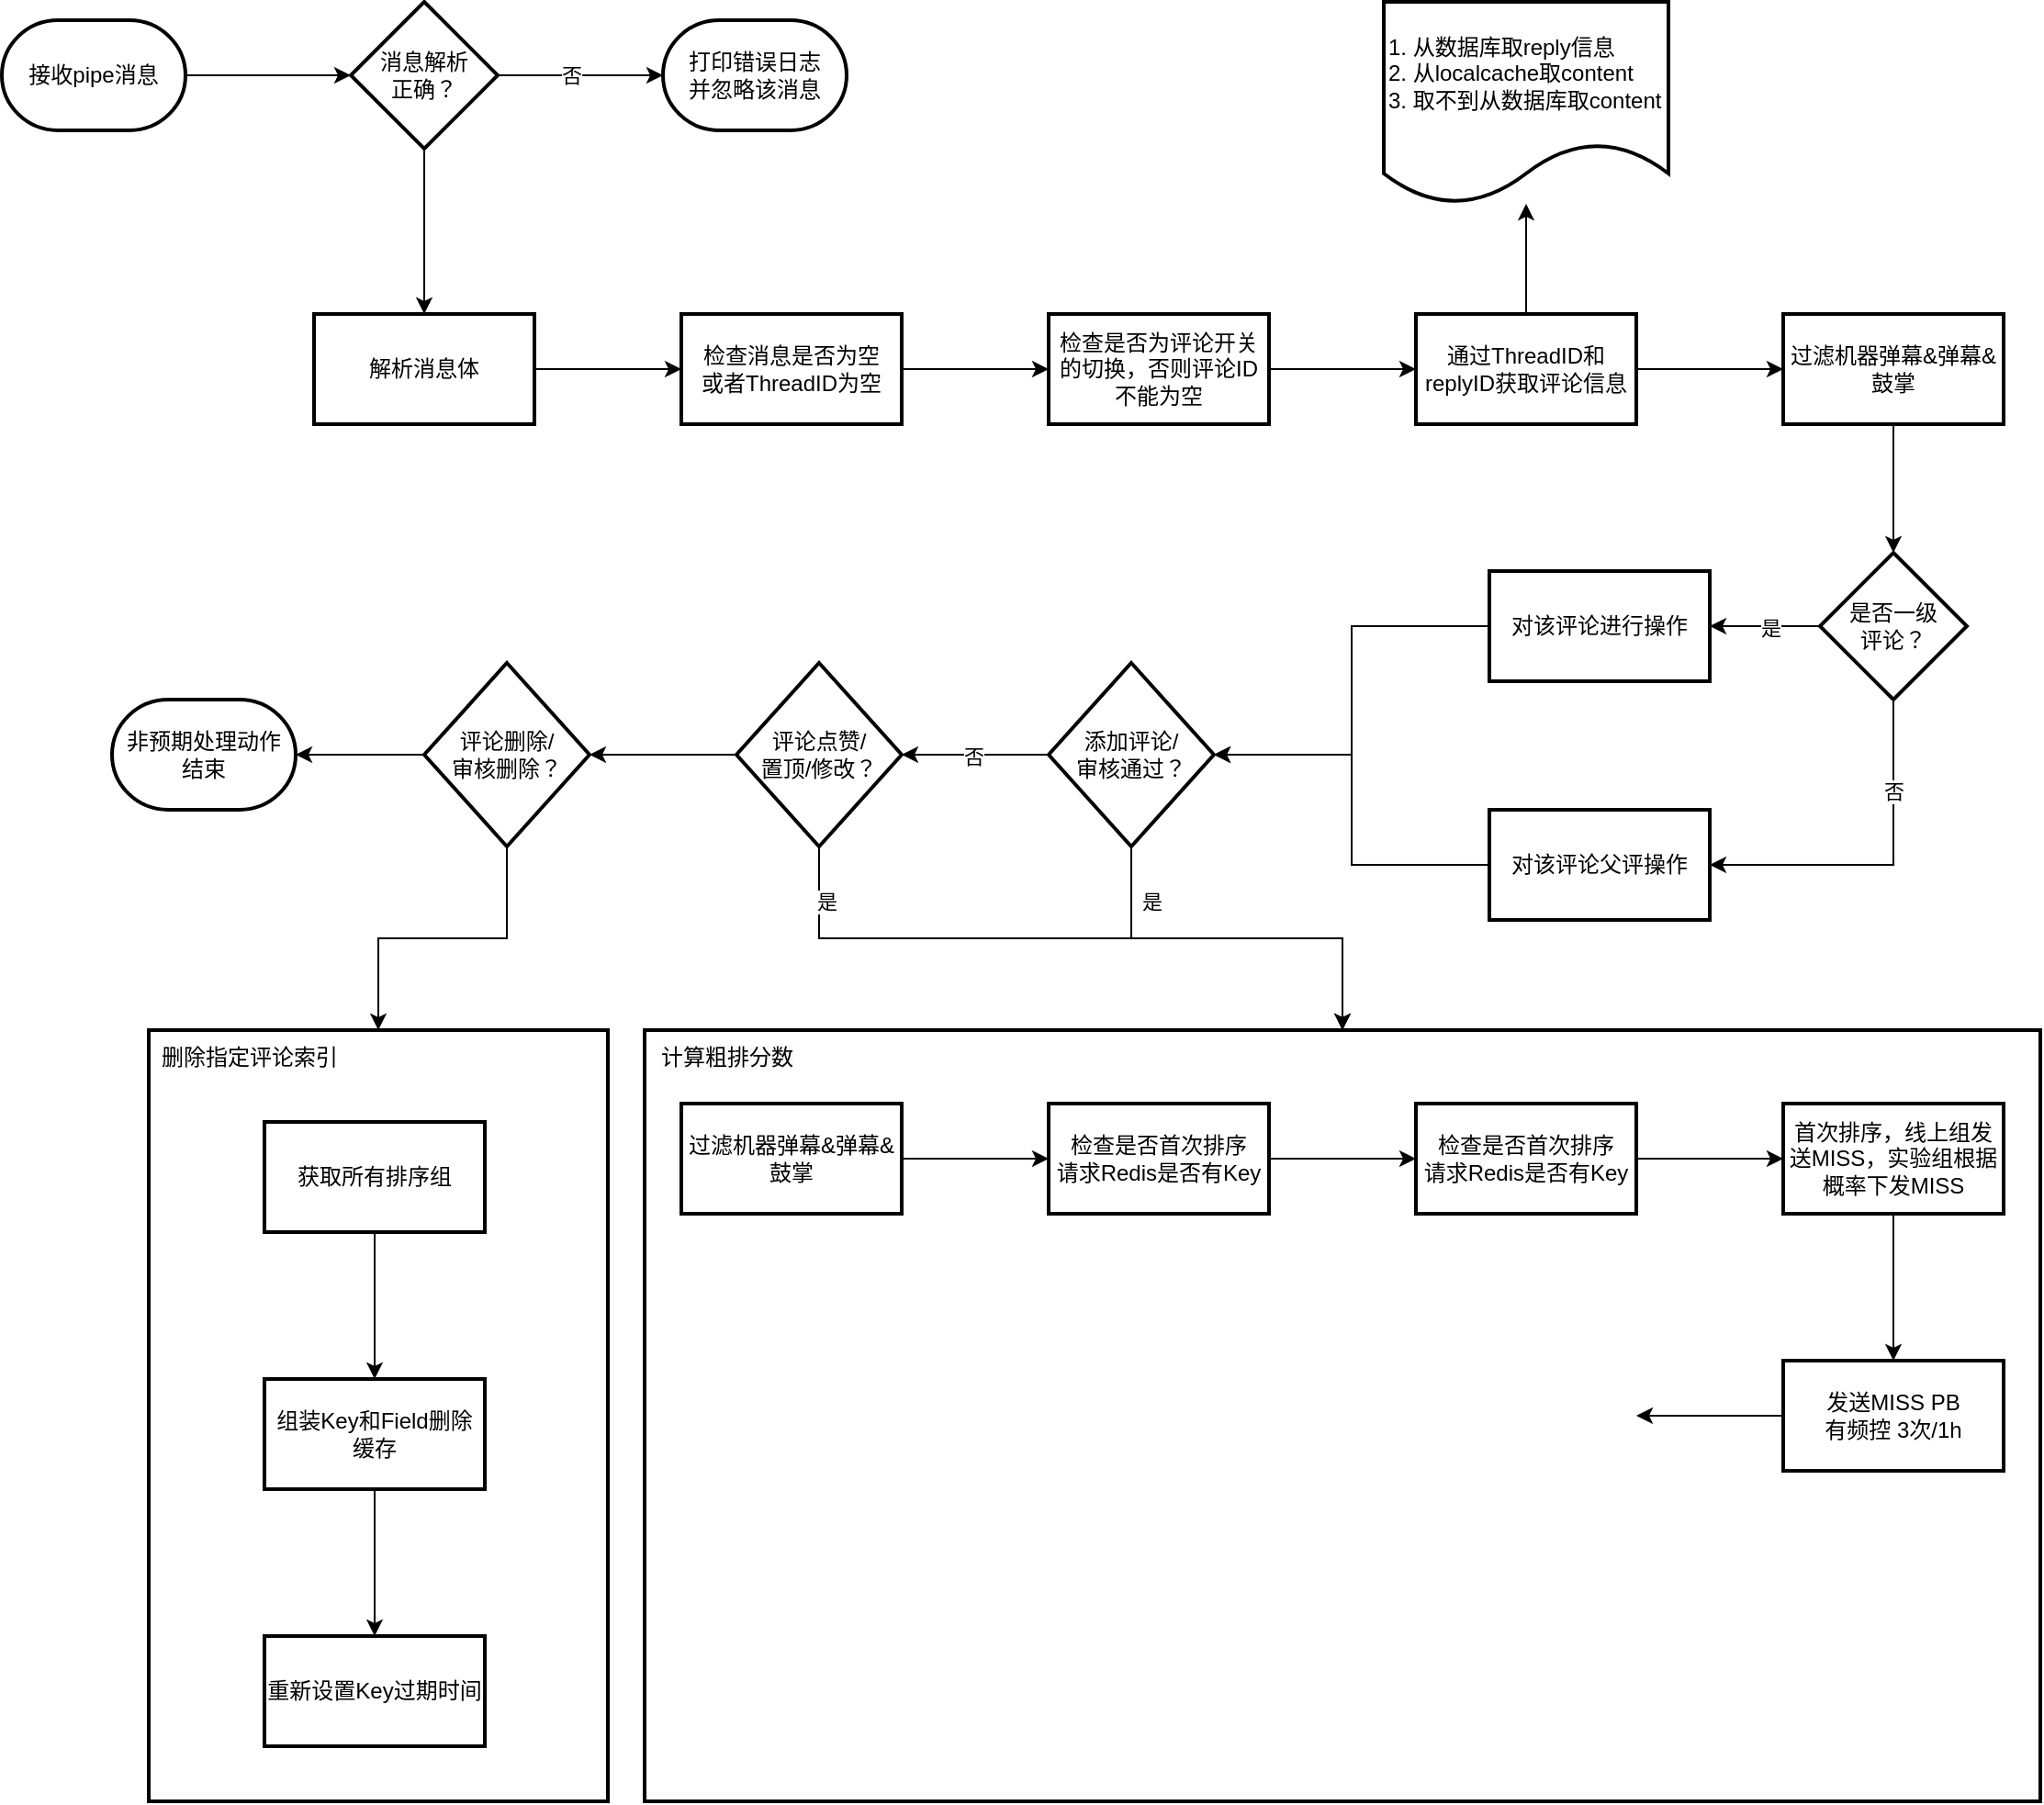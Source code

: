 <mxfile version="24.7.10">
  <diagram id="C5RBs43oDa-KdzZeNtuy" name="Page-1">
    <mxGraphModel dx="1103" dy="604" grid="1" gridSize="10" guides="1" tooltips="1" connect="1" arrows="1" fold="1" page="1" pageScale="1" pageWidth="827" pageHeight="1169" math="0" shadow="0">
      <root>
        <mxCell id="WIyWlLk6GJQsqaUBKTNV-0" />
        <mxCell id="WIyWlLk6GJQsqaUBKTNV-1" parent="WIyWlLk6GJQsqaUBKTNV-0" />
        <mxCell id="64iKOwzHIwS2UCSDctwZ-7" value="" style="edgeStyle=orthogonalEdgeStyle;rounded=0;orthogonalLoop=1;jettySize=auto;html=1;" edge="1" parent="WIyWlLk6GJQsqaUBKTNV-1" source="64iKOwzHIwS2UCSDctwZ-3" target="64iKOwzHIwS2UCSDctwZ-6">
          <mxGeometry relative="1" as="geometry" />
        </mxCell>
        <mxCell id="64iKOwzHIwS2UCSDctwZ-3" value="接收pipe消息" style="strokeWidth=2;html=1;shape=mxgraph.flowchart.terminator;whiteSpace=wrap;" vertex="1" parent="WIyWlLk6GJQsqaUBKTNV-1">
          <mxGeometry x="20" y="550" width="100" height="60" as="geometry" />
        </mxCell>
        <mxCell id="64iKOwzHIwS2UCSDctwZ-16" value="" style="edgeStyle=orthogonalEdgeStyle;rounded=0;orthogonalLoop=1;jettySize=auto;html=1;" edge="1" parent="WIyWlLk6GJQsqaUBKTNV-1" source="64iKOwzHIwS2UCSDctwZ-6" target="64iKOwzHIwS2UCSDctwZ-15">
          <mxGeometry relative="1" as="geometry" />
        </mxCell>
        <mxCell id="64iKOwzHIwS2UCSDctwZ-6" value="消息解析&lt;div&gt;正确？&lt;/div&gt;" style="rhombus;whiteSpace=wrap;html=1;strokeWidth=2;" vertex="1" parent="WIyWlLk6GJQsqaUBKTNV-1">
          <mxGeometry x="210" y="540" width="80" height="80" as="geometry" />
        </mxCell>
        <mxCell id="64iKOwzHIwS2UCSDctwZ-12" value="打印错误日志&lt;div&gt;并忽略该消息&lt;/div&gt;" style="strokeWidth=2;html=1;shape=mxgraph.flowchart.terminator;whiteSpace=wrap;" vertex="1" parent="WIyWlLk6GJQsqaUBKTNV-1">
          <mxGeometry x="380" y="550" width="100" height="60" as="geometry" />
        </mxCell>
        <mxCell id="64iKOwzHIwS2UCSDctwZ-13" style="edgeStyle=orthogonalEdgeStyle;rounded=0;orthogonalLoop=1;jettySize=auto;html=1;entryX=0;entryY=0.5;entryDx=0;entryDy=0;entryPerimeter=0;" edge="1" parent="WIyWlLk6GJQsqaUBKTNV-1" source="64iKOwzHIwS2UCSDctwZ-6" target="64iKOwzHIwS2UCSDctwZ-12">
          <mxGeometry relative="1" as="geometry" />
        </mxCell>
        <mxCell id="64iKOwzHIwS2UCSDctwZ-14" value="否" style="edgeLabel;html=1;align=center;verticalAlign=middle;resizable=0;points=[];" vertex="1" connectable="0" parent="64iKOwzHIwS2UCSDctwZ-13">
          <mxGeometry x="-0.387" y="-1" relative="1" as="geometry">
            <mxPoint x="12" y="-1" as="offset" />
          </mxGeometry>
        </mxCell>
        <mxCell id="64iKOwzHIwS2UCSDctwZ-18" value="" style="edgeStyle=orthogonalEdgeStyle;rounded=0;orthogonalLoop=1;jettySize=auto;html=1;" edge="1" parent="WIyWlLk6GJQsqaUBKTNV-1" source="64iKOwzHIwS2UCSDctwZ-15" target="64iKOwzHIwS2UCSDctwZ-17">
          <mxGeometry relative="1" as="geometry" />
        </mxCell>
        <mxCell id="64iKOwzHIwS2UCSDctwZ-15" value="解析消息体" style="whiteSpace=wrap;html=1;strokeWidth=2;" vertex="1" parent="WIyWlLk6GJQsqaUBKTNV-1">
          <mxGeometry x="190" y="710" width="120" height="60" as="geometry" />
        </mxCell>
        <mxCell id="64iKOwzHIwS2UCSDctwZ-20" value="" style="edgeStyle=orthogonalEdgeStyle;rounded=0;orthogonalLoop=1;jettySize=auto;html=1;" edge="1" parent="WIyWlLk6GJQsqaUBKTNV-1" source="64iKOwzHIwS2UCSDctwZ-17" target="64iKOwzHIwS2UCSDctwZ-19">
          <mxGeometry relative="1" as="geometry" />
        </mxCell>
        <mxCell id="64iKOwzHIwS2UCSDctwZ-17" value="检查消息是否为空&lt;div&gt;或者ThreadID为空&lt;/div&gt;" style="whiteSpace=wrap;html=1;strokeWidth=2;" vertex="1" parent="WIyWlLk6GJQsqaUBKTNV-1">
          <mxGeometry x="390" y="710" width="120" height="60" as="geometry" />
        </mxCell>
        <mxCell id="64iKOwzHIwS2UCSDctwZ-22" value="" style="edgeStyle=orthogonalEdgeStyle;rounded=0;orthogonalLoop=1;jettySize=auto;html=1;" edge="1" parent="WIyWlLk6GJQsqaUBKTNV-1" source="64iKOwzHIwS2UCSDctwZ-19" target="64iKOwzHIwS2UCSDctwZ-21">
          <mxGeometry relative="1" as="geometry" />
        </mxCell>
        <mxCell id="64iKOwzHIwS2UCSDctwZ-19" value="检查是否为评论开关的切换，否则评论ID不能为空" style="whiteSpace=wrap;html=1;strokeWidth=2;" vertex="1" parent="WIyWlLk6GJQsqaUBKTNV-1">
          <mxGeometry x="590" y="710" width="120" height="60" as="geometry" />
        </mxCell>
        <mxCell id="64iKOwzHIwS2UCSDctwZ-24" value="" style="edgeStyle=orthogonalEdgeStyle;rounded=0;orthogonalLoop=1;jettySize=auto;html=1;" edge="1" parent="WIyWlLk6GJQsqaUBKTNV-1" source="64iKOwzHIwS2UCSDctwZ-21" target="64iKOwzHIwS2UCSDctwZ-23">
          <mxGeometry relative="1" as="geometry" />
        </mxCell>
        <mxCell id="64iKOwzHIwS2UCSDctwZ-26" value="" style="edgeStyle=orthogonalEdgeStyle;rounded=0;orthogonalLoop=1;jettySize=auto;html=1;" edge="1" parent="WIyWlLk6GJQsqaUBKTNV-1" source="64iKOwzHIwS2UCSDctwZ-21" target="64iKOwzHIwS2UCSDctwZ-25">
          <mxGeometry relative="1" as="geometry" />
        </mxCell>
        <mxCell id="64iKOwzHIwS2UCSDctwZ-21" value="通过ThreadID和replyID获取评论信息" style="whiteSpace=wrap;html=1;strokeWidth=2;" vertex="1" parent="WIyWlLk6GJQsqaUBKTNV-1">
          <mxGeometry x="790" y="710" width="120" height="60" as="geometry" />
        </mxCell>
        <mxCell id="64iKOwzHIwS2UCSDctwZ-23" value="1. 从数据库取reply信息&lt;div&gt;2. 从localcache取content&lt;/div&gt;&lt;div&gt;3. 取不到从数据库取content&lt;/div&gt;" style="shape=document;whiteSpace=wrap;html=1;boundedLbl=1;strokeWidth=2;align=left;" vertex="1" parent="WIyWlLk6GJQsqaUBKTNV-1">
          <mxGeometry x="772.5" y="540" width="155" height="110" as="geometry" />
        </mxCell>
        <mxCell id="64iKOwzHIwS2UCSDctwZ-30" value="" style="edgeStyle=orthogonalEdgeStyle;rounded=0;orthogonalLoop=1;jettySize=auto;html=1;" edge="1" parent="WIyWlLk6GJQsqaUBKTNV-1" source="64iKOwzHIwS2UCSDctwZ-25" target="64iKOwzHIwS2UCSDctwZ-29">
          <mxGeometry relative="1" as="geometry" />
        </mxCell>
        <mxCell id="64iKOwzHIwS2UCSDctwZ-25" value="过滤机器弹幕&amp;amp;弹幕&amp;amp;鼓掌" style="whiteSpace=wrap;html=1;strokeWidth=2;" vertex="1" parent="WIyWlLk6GJQsqaUBKTNV-1">
          <mxGeometry x="990" y="710" width="120" height="60" as="geometry" />
        </mxCell>
        <mxCell id="64iKOwzHIwS2UCSDctwZ-32" value="" style="edgeStyle=orthogonalEdgeStyle;rounded=0;orthogonalLoop=1;jettySize=auto;html=1;" edge="1" parent="WIyWlLk6GJQsqaUBKTNV-1" source="64iKOwzHIwS2UCSDctwZ-29" target="64iKOwzHIwS2UCSDctwZ-31">
          <mxGeometry relative="1" as="geometry" />
        </mxCell>
        <mxCell id="64iKOwzHIwS2UCSDctwZ-33" value="是" style="edgeLabel;html=1;align=center;verticalAlign=middle;resizable=0;points=[];" vertex="1" connectable="0" parent="64iKOwzHIwS2UCSDctwZ-32">
          <mxGeometry x="-0.105" y="1" relative="1" as="geometry">
            <mxPoint as="offset" />
          </mxGeometry>
        </mxCell>
        <mxCell id="64iKOwzHIwS2UCSDctwZ-35" value="" style="edgeStyle=orthogonalEdgeStyle;rounded=0;orthogonalLoop=1;jettySize=auto;html=1;entryX=1;entryY=0.5;entryDx=0;entryDy=0;" edge="1" parent="WIyWlLk6GJQsqaUBKTNV-1" source="64iKOwzHIwS2UCSDctwZ-29" target="64iKOwzHIwS2UCSDctwZ-34">
          <mxGeometry relative="1" as="geometry">
            <Array as="points">
              <mxPoint x="1050" y="1010" />
            </Array>
          </mxGeometry>
        </mxCell>
        <mxCell id="64iKOwzHIwS2UCSDctwZ-37" value="否" style="edgeLabel;html=1;align=center;verticalAlign=middle;resizable=0;points=[];" vertex="1" connectable="0" parent="64iKOwzHIwS2UCSDctwZ-35">
          <mxGeometry x="0.262" y="1" relative="1" as="geometry">
            <mxPoint x="30" y="-41" as="offset" />
          </mxGeometry>
        </mxCell>
        <mxCell id="64iKOwzHIwS2UCSDctwZ-29" value="是否一级&lt;div&gt;评论？&lt;/div&gt;" style="rhombus;whiteSpace=wrap;html=1;strokeWidth=2;" vertex="1" parent="WIyWlLk6GJQsqaUBKTNV-1">
          <mxGeometry x="1010" y="840" width="80" height="80" as="geometry" />
        </mxCell>
        <mxCell id="64iKOwzHIwS2UCSDctwZ-39" value="" style="edgeStyle=orthogonalEdgeStyle;rounded=0;orthogonalLoop=1;jettySize=auto;html=1;" edge="1" parent="WIyWlLk6GJQsqaUBKTNV-1" source="64iKOwzHIwS2UCSDctwZ-31" target="64iKOwzHIwS2UCSDctwZ-38">
          <mxGeometry relative="1" as="geometry" />
        </mxCell>
        <mxCell id="64iKOwzHIwS2UCSDctwZ-31" value="对该评论进行操作" style="whiteSpace=wrap;html=1;strokeWidth=2;" vertex="1" parent="WIyWlLk6GJQsqaUBKTNV-1">
          <mxGeometry x="830" y="850" width="120" height="60" as="geometry" />
        </mxCell>
        <mxCell id="64iKOwzHIwS2UCSDctwZ-40" style="edgeStyle=orthogonalEdgeStyle;rounded=0;orthogonalLoop=1;jettySize=auto;html=1;entryX=1;entryY=0.5;entryDx=0;entryDy=0;" edge="1" parent="WIyWlLk6GJQsqaUBKTNV-1" source="64iKOwzHIwS2UCSDctwZ-34" target="64iKOwzHIwS2UCSDctwZ-38">
          <mxGeometry relative="1" as="geometry" />
        </mxCell>
        <mxCell id="64iKOwzHIwS2UCSDctwZ-34" value="对该评论父评操作" style="whiteSpace=wrap;html=1;strokeWidth=2;" vertex="1" parent="WIyWlLk6GJQsqaUBKTNV-1">
          <mxGeometry x="830" y="980" width="120" height="60" as="geometry" />
        </mxCell>
        <mxCell id="64iKOwzHIwS2UCSDctwZ-42" value="" style="edgeStyle=orthogonalEdgeStyle;rounded=0;orthogonalLoop=1;jettySize=auto;html=1;" edge="1" parent="WIyWlLk6GJQsqaUBKTNV-1" source="64iKOwzHIwS2UCSDctwZ-38" target="64iKOwzHIwS2UCSDctwZ-41">
          <mxGeometry relative="1" as="geometry" />
        </mxCell>
        <mxCell id="64iKOwzHIwS2UCSDctwZ-43" value="是" style="edgeLabel;html=1;align=center;verticalAlign=middle;resizable=0;points=[];" vertex="1" connectable="0" parent="64iKOwzHIwS2UCSDctwZ-42">
          <mxGeometry x="-0.203" y="-3" relative="1" as="geometry">
            <mxPoint x="-25" y="-23" as="offset" />
          </mxGeometry>
        </mxCell>
        <mxCell id="64iKOwzHIwS2UCSDctwZ-45" value="" style="edgeStyle=orthogonalEdgeStyle;rounded=0;orthogonalLoop=1;jettySize=auto;html=1;" edge="1" parent="WIyWlLk6GJQsqaUBKTNV-1" source="64iKOwzHIwS2UCSDctwZ-38" target="64iKOwzHIwS2UCSDctwZ-44">
          <mxGeometry relative="1" as="geometry" />
        </mxCell>
        <mxCell id="64iKOwzHIwS2UCSDctwZ-46" value="否" style="edgeLabel;html=1;align=center;verticalAlign=middle;resizable=0;points=[];" vertex="1" connectable="0" parent="64iKOwzHIwS2UCSDctwZ-45">
          <mxGeometry x="0.036" y="1" relative="1" as="geometry">
            <mxPoint as="offset" />
          </mxGeometry>
        </mxCell>
        <mxCell id="64iKOwzHIwS2UCSDctwZ-38" value="添加评论/&lt;div&gt;审核通过？&lt;/div&gt;" style="rhombus;whiteSpace=wrap;html=1;strokeWidth=2;" vertex="1" parent="WIyWlLk6GJQsqaUBKTNV-1">
          <mxGeometry x="590" y="900" width="90" height="100" as="geometry" />
        </mxCell>
        <mxCell id="64iKOwzHIwS2UCSDctwZ-41" value="" style="whiteSpace=wrap;html=1;strokeWidth=2;" vertex="1" parent="WIyWlLk6GJQsqaUBKTNV-1">
          <mxGeometry x="370" y="1100" width="760" height="420" as="geometry" />
        </mxCell>
        <mxCell id="64iKOwzHIwS2UCSDctwZ-48" value="" style="edgeStyle=orthogonalEdgeStyle;rounded=0;orthogonalLoop=1;jettySize=auto;html=1;entryX=0.5;entryY=0;entryDx=0;entryDy=0;" edge="1" parent="WIyWlLk6GJQsqaUBKTNV-1" source="64iKOwzHIwS2UCSDctwZ-44" target="64iKOwzHIwS2UCSDctwZ-41">
          <mxGeometry relative="1" as="geometry">
            <mxPoint x="465" y="1100.0" as="targetPoint" />
          </mxGeometry>
        </mxCell>
        <mxCell id="64iKOwzHIwS2UCSDctwZ-49" value="是" style="edgeLabel;html=1;align=center;verticalAlign=middle;resizable=0;points=[];" vertex="1" connectable="0" parent="64iKOwzHIwS2UCSDctwZ-48">
          <mxGeometry x="-0.668" relative="1" as="geometry">
            <mxPoint x="-10" y="-20" as="offset" />
          </mxGeometry>
        </mxCell>
        <mxCell id="64iKOwzHIwS2UCSDctwZ-51" value="" style="edgeStyle=orthogonalEdgeStyle;rounded=0;orthogonalLoop=1;jettySize=auto;html=1;" edge="1" parent="WIyWlLk6GJQsqaUBKTNV-1" source="64iKOwzHIwS2UCSDctwZ-44" target="64iKOwzHIwS2UCSDctwZ-50">
          <mxGeometry relative="1" as="geometry" />
        </mxCell>
        <mxCell id="64iKOwzHIwS2UCSDctwZ-44" value="评论点赞/&lt;div&gt;置顶/修改？&lt;/div&gt;" style="rhombus;whiteSpace=wrap;html=1;strokeWidth=2;" vertex="1" parent="WIyWlLk6GJQsqaUBKTNV-1">
          <mxGeometry x="420" y="900" width="90" height="100" as="geometry" />
        </mxCell>
        <mxCell id="64iKOwzHIwS2UCSDctwZ-53" value="" style="edgeStyle=orthogonalEdgeStyle;rounded=0;orthogonalLoop=1;jettySize=auto;html=1;" edge="1" parent="WIyWlLk6GJQsqaUBKTNV-1" source="64iKOwzHIwS2UCSDctwZ-50" target="64iKOwzHIwS2UCSDctwZ-52">
          <mxGeometry relative="1" as="geometry" />
        </mxCell>
        <mxCell id="64iKOwzHIwS2UCSDctwZ-55" value="" style="edgeStyle=orthogonalEdgeStyle;rounded=0;orthogonalLoop=1;jettySize=auto;html=1;entryX=1;entryY=0.5;entryDx=0;entryDy=0;entryPerimeter=0;" edge="1" parent="WIyWlLk6GJQsqaUBKTNV-1" source="64iKOwzHIwS2UCSDctwZ-50" target="64iKOwzHIwS2UCSDctwZ-56">
          <mxGeometry relative="1" as="geometry">
            <mxPoint x="185" y="950" as="targetPoint" />
          </mxGeometry>
        </mxCell>
        <mxCell id="64iKOwzHIwS2UCSDctwZ-50" value="评论删除/&lt;div&gt;审核删除？&lt;/div&gt;" style="rhombus;whiteSpace=wrap;html=1;strokeWidth=2;" vertex="1" parent="WIyWlLk6GJQsqaUBKTNV-1">
          <mxGeometry x="250" y="900" width="90" height="100" as="geometry" />
        </mxCell>
        <mxCell id="64iKOwzHIwS2UCSDctwZ-52" value="" style="whiteSpace=wrap;html=1;strokeWidth=2;" vertex="1" parent="WIyWlLk6GJQsqaUBKTNV-1">
          <mxGeometry x="100" y="1100" width="250" height="420" as="geometry" />
        </mxCell>
        <mxCell id="64iKOwzHIwS2UCSDctwZ-56" value="非预期处理动作&lt;div&gt;结束&lt;br&gt;&lt;/div&gt;" style="strokeWidth=2;html=1;shape=mxgraph.flowchart.terminator;whiteSpace=wrap;" vertex="1" parent="WIyWlLk6GJQsqaUBKTNV-1">
          <mxGeometry x="80" y="920" width="100" height="60" as="geometry" />
        </mxCell>
        <mxCell id="64iKOwzHIwS2UCSDctwZ-58" value="删除指定评论索引" style="text;html=1;align=center;verticalAlign=middle;whiteSpace=wrap;rounded=0;" vertex="1" parent="WIyWlLk6GJQsqaUBKTNV-1">
          <mxGeometry x="100" y="1100" width="110" height="30" as="geometry" />
        </mxCell>
        <mxCell id="64iKOwzHIwS2UCSDctwZ-61" value="" style="edgeStyle=orthogonalEdgeStyle;rounded=0;orthogonalLoop=1;jettySize=auto;html=1;" edge="1" parent="WIyWlLk6GJQsqaUBKTNV-1" source="64iKOwzHIwS2UCSDctwZ-59" target="64iKOwzHIwS2UCSDctwZ-60">
          <mxGeometry relative="1" as="geometry" />
        </mxCell>
        <mxCell id="64iKOwzHIwS2UCSDctwZ-59" value="获取所有排序组" style="whiteSpace=wrap;html=1;strokeWidth=2;" vertex="1" parent="WIyWlLk6GJQsqaUBKTNV-1">
          <mxGeometry x="163" y="1150" width="120" height="60" as="geometry" />
        </mxCell>
        <mxCell id="64iKOwzHIwS2UCSDctwZ-63" value="" style="edgeStyle=orthogonalEdgeStyle;rounded=0;orthogonalLoop=1;jettySize=auto;html=1;" edge="1" parent="WIyWlLk6GJQsqaUBKTNV-1" source="64iKOwzHIwS2UCSDctwZ-60" target="64iKOwzHIwS2UCSDctwZ-62">
          <mxGeometry relative="1" as="geometry" />
        </mxCell>
        <mxCell id="64iKOwzHIwS2UCSDctwZ-60" value="组装Key和Field删除缓存" style="whiteSpace=wrap;html=1;strokeWidth=2;" vertex="1" parent="WIyWlLk6GJQsqaUBKTNV-1">
          <mxGeometry x="163" y="1290" width="120" height="60" as="geometry" />
        </mxCell>
        <mxCell id="64iKOwzHIwS2UCSDctwZ-62" value="重新设置Key过期时间" style="whiteSpace=wrap;html=1;strokeWidth=2;" vertex="1" parent="WIyWlLk6GJQsqaUBKTNV-1">
          <mxGeometry x="163" y="1430" width="120" height="60" as="geometry" />
        </mxCell>
        <mxCell id="64iKOwzHIwS2UCSDctwZ-64" value="&lt;meta charset=&quot;utf-8&quot;&gt;&lt;span style=&quot;color: rgb(0, 0, 0); font-family: Helvetica; font-size: 12px; font-style: normal; font-variant-ligatures: normal; font-variant-caps: normal; font-weight: 400; letter-spacing: normal; orphans: 2; text-align: center; text-indent: 0px; text-transform: none; widows: 2; word-spacing: 0px; -webkit-text-stroke-width: 0px; white-space: normal; background-color: rgb(251, 251, 251); text-decoration-thickness: initial; text-decoration-style: initial; text-decoration-color: initial; display: inline !important; float: none;&quot;&gt;计算粗排分数&lt;/span&gt;" style="text;html=1;align=center;verticalAlign=middle;whiteSpace=wrap;rounded=0;" vertex="1" parent="WIyWlLk6GJQsqaUBKTNV-1">
          <mxGeometry x="370" y="1100" width="90" height="30" as="geometry" />
        </mxCell>
        <mxCell id="64iKOwzHIwS2UCSDctwZ-68" value="" style="edgeStyle=orthogonalEdgeStyle;rounded=0;orthogonalLoop=1;jettySize=auto;html=1;" edge="1" parent="WIyWlLk6GJQsqaUBKTNV-1" source="64iKOwzHIwS2UCSDctwZ-66" target="64iKOwzHIwS2UCSDctwZ-67">
          <mxGeometry relative="1" as="geometry" />
        </mxCell>
        <mxCell id="64iKOwzHIwS2UCSDctwZ-66" value="过滤机器弹幕&amp;amp;弹幕&amp;amp;鼓掌" style="whiteSpace=wrap;html=1;strokeWidth=2;" vertex="1" parent="WIyWlLk6GJQsqaUBKTNV-1">
          <mxGeometry x="390" y="1140" width="120" height="60" as="geometry" />
        </mxCell>
        <mxCell id="64iKOwzHIwS2UCSDctwZ-70" value="" style="edgeStyle=orthogonalEdgeStyle;rounded=0;orthogonalLoop=1;jettySize=auto;html=1;" edge="1" parent="WIyWlLk6GJQsqaUBKTNV-1" source="64iKOwzHIwS2UCSDctwZ-67" target="64iKOwzHIwS2UCSDctwZ-69">
          <mxGeometry relative="1" as="geometry" />
        </mxCell>
        <mxCell id="64iKOwzHIwS2UCSDctwZ-67" value="检查是否首次排序&lt;div&gt;请求Redis是否有Key&lt;/div&gt;" style="whiteSpace=wrap;html=1;strokeWidth=2;" vertex="1" parent="WIyWlLk6GJQsqaUBKTNV-1">
          <mxGeometry x="590" y="1140" width="120" height="60" as="geometry" />
        </mxCell>
        <mxCell id="64iKOwzHIwS2UCSDctwZ-72" value="" style="edgeStyle=orthogonalEdgeStyle;rounded=0;orthogonalLoop=1;jettySize=auto;html=1;" edge="1" parent="WIyWlLk6GJQsqaUBKTNV-1" source="64iKOwzHIwS2UCSDctwZ-69" target="64iKOwzHIwS2UCSDctwZ-71">
          <mxGeometry relative="1" as="geometry" />
        </mxCell>
        <mxCell id="64iKOwzHIwS2UCSDctwZ-69" value="检查是否首次排序&lt;div&gt;请求Redis是否有Key&lt;/div&gt;" style="whiteSpace=wrap;html=1;strokeWidth=2;" vertex="1" parent="WIyWlLk6GJQsqaUBKTNV-1">
          <mxGeometry x="790" y="1140" width="120" height="60" as="geometry" />
        </mxCell>
        <mxCell id="64iKOwzHIwS2UCSDctwZ-74" value="" style="edgeStyle=orthogonalEdgeStyle;rounded=0;orthogonalLoop=1;jettySize=auto;html=1;" edge="1" parent="WIyWlLk6GJQsqaUBKTNV-1" source="64iKOwzHIwS2UCSDctwZ-71" target="64iKOwzHIwS2UCSDctwZ-73">
          <mxGeometry relative="1" as="geometry" />
        </mxCell>
        <mxCell id="64iKOwzHIwS2UCSDctwZ-71" value="首次排序，线上组发送MISS，实验组根据概率下发MISS" style="whiteSpace=wrap;html=1;strokeWidth=2;" vertex="1" parent="WIyWlLk6GJQsqaUBKTNV-1">
          <mxGeometry x="990" y="1140" width="120" height="60" as="geometry" />
        </mxCell>
        <mxCell id="64iKOwzHIwS2UCSDctwZ-76" value="" style="edgeStyle=orthogonalEdgeStyle;rounded=0;orthogonalLoop=1;jettySize=auto;html=1;" edge="1" parent="WIyWlLk6GJQsqaUBKTNV-1" source="64iKOwzHIwS2UCSDctwZ-73">
          <mxGeometry relative="1" as="geometry">
            <mxPoint x="910" y="1310.0" as="targetPoint" />
          </mxGeometry>
        </mxCell>
        <mxCell id="64iKOwzHIwS2UCSDctwZ-73" value="发送MISS PB&lt;div&gt;有频控 3次/1h&lt;/div&gt;" style="whiteSpace=wrap;html=1;strokeWidth=2;" vertex="1" parent="WIyWlLk6GJQsqaUBKTNV-1">
          <mxGeometry x="990" y="1280" width="120" height="60" as="geometry" />
        </mxCell>
      </root>
    </mxGraphModel>
  </diagram>
</mxfile>
